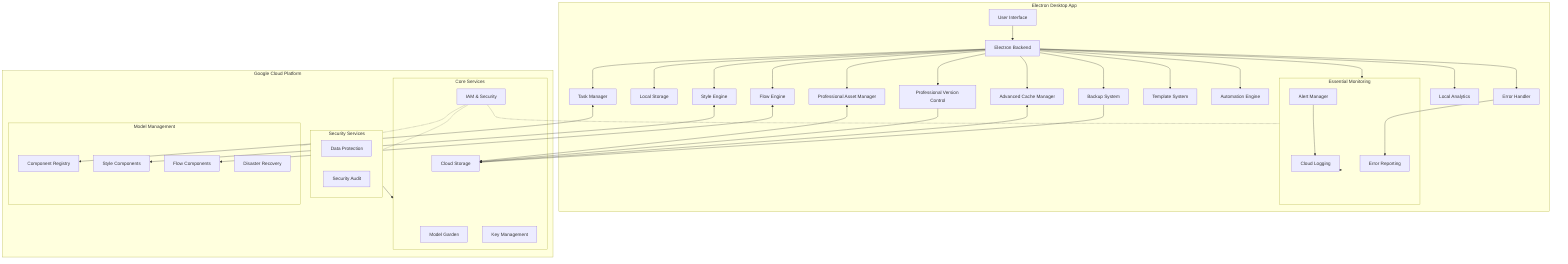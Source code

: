 flowchart TD
    subgraph Client[Electron Desktop App]
        UI[User Interface]
        Local[Local Storage]
        Cache[Advanced Cache Manager]
        TaskMgr[Task Manager]
        StyleEng[Style Engine]
        FlowEng[Flow Engine]
        AssetMgr[Professional Asset Manager]
        VCS[Professional Version Control]
        Monitor[Performance Monitor]
        Template[Template System]
        Automate[Automation Engine]
        ErrorHandler[Error Handler]
        Analytics[Local Analytics]
        Backup[Backup System]
        ElectronBE[Electron Backend]
    end

    subgraph GCP[Google Cloud Platform]
        subgraph CoreServices[Core Services]
            MG[Model Garden]
            CS[Cloud Storage]
            IAM[IAM & Security]
            KMS[Key Management]
        end
        
        subgraph ModelMgmt[Model Management]
            CompReg[Component Registry]
            StyleComp[Style Components]
            FlowComp[Flow Components]
            DR[Disaster Recovery]
        end

        subgraph Monitor[Essential Monitoring]
            Log[Cloud Logging]
            Error[Error Reporting]
            Alert[Alert Manager]
        end

        subgraph Security[Security Services]
            DLP[Data Protection]
            Audit[Security Audit]
        end
    end

    UI --> ElectronBE
    ElectronBE --> Local
    ElectronBE --> Cache
    ElectronBE --> TaskMgr
    ElectronBE --> StyleEng
    ElectronBE --> FlowEng
    ElectronBE --> AssetMgr
    ElectronBE --> VCS
    ElectronBE --> Monitor
    ElectronBE --> Template
    ElectronBE --> Automate
    ElectronBE --> ErrorHandler
    ElectronBE --> Analytics
    ElectronBE --> Backup
    
    StyleEng <--> StyleComp
    FlowEng <--> FlowComp
    AssetMgr <--> CS
    VCS --> CS
    Cache <--> CS
    TaskMgr <--> CompReg
    Backup --> CS
    
    ErrorHandler --> Error
    
    Monitor --> Log
    Alert --> Log
    
    Security --> CoreServices
    
    IAM -.- CoreServices
    IAM -.- ModelMgmt
    IAM -.- Monitor
    IAM -.- Security